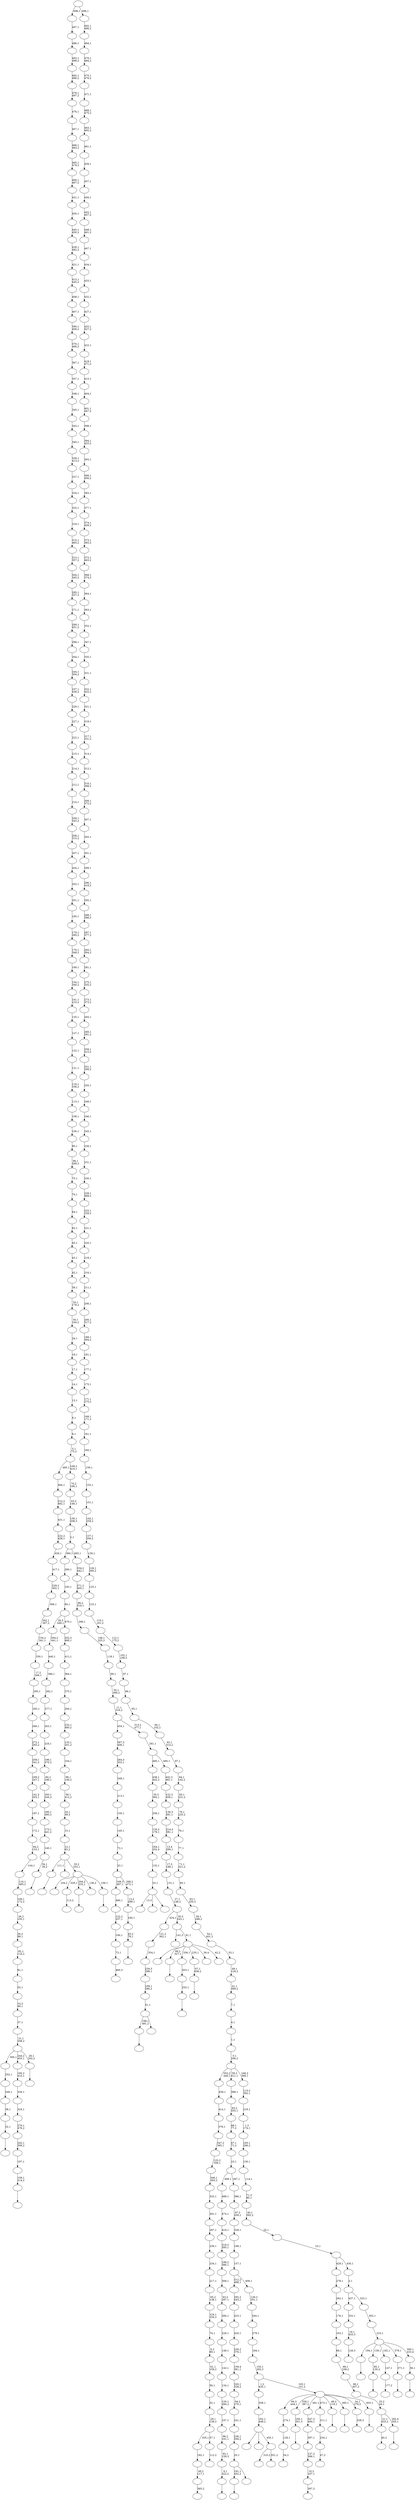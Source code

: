 digraph T {
	550 [label=""]
	549 [label=""]
	548 [label=""]
	547 [label=""]
	546 [label=""]
	545 [label=""]
	544 [label=""]
	543 [label=""]
	542 [label=""]
	541 [label=""]
	540 [label=""]
	539 [label=""]
	538 [label=""]
	537 [label=""]
	536 [label=""]
	535 [label=""]
	534 [label=""]
	533 [label=""]
	532 [label=""]
	531 [label=""]
	530 [label=""]
	529 [label=""]
	528 [label=""]
	527 [label=""]
	526 [label=""]
	525 [label=""]
	524 [label=""]
	523 [label=""]
	522 [label=""]
	521 [label=""]
	520 [label=""]
	519 [label=""]
	518 [label=""]
	517 [label=""]
	516 [label=""]
	515 [label=""]
	514 [label=""]
	513 [label=""]
	512 [label=""]
	511 [label=""]
	510 [label=""]
	509 [label=""]
	508 [label=""]
	507 [label=""]
	506 [label=""]
	505 [label=""]
	504 [label=""]
	503 [label=""]
	502 [label=""]
	501 [label=""]
	500 [label=""]
	499 [label=""]
	498 [label=""]
	497 [label=""]
	496 [label=""]
	495 [label=""]
	494 [label=""]
	493 [label=""]
	492 [label=""]
	491 [label=""]
	490 [label=""]
	489 [label=""]
	488 [label=""]
	487 [label=""]
	486 [label=""]
	485 [label=""]
	484 [label=""]
	483 [label=""]
	482 [label=""]
	481 [label=""]
	480 [label=""]
	479 [label=""]
	478 [label=""]
	477 [label=""]
	476 [label=""]
	475 [label=""]
	474 [label=""]
	473 [label=""]
	472 [label=""]
	471 [label=""]
	470 [label=""]
	469 [label=""]
	468 [label=""]
	467 [label=""]
	466 [label=""]
	465 [label=""]
	464 [label=""]
	463 [label=""]
	462 [label=""]
	461 [label=""]
	460 [label=""]
	459 [label=""]
	458 [label=""]
	457 [label=""]
	456 [label=""]
	455 [label=""]
	454 [label=""]
	453 [label=""]
	452 [label=""]
	451 [label=""]
	450 [label=""]
	449 [label=""]
	448 [label=""]
	447 [label=""]
	446 [label=""]
	445 [label=""]
	444 [label=""]
	443 [label=""]
	442 [label=""]
	441 [label=""]
	440 [label=""]
	439 [label=""]
	438 [label=""]
	437 [label=""]
	436 [label=""]
	435 [label=""]
	434 [label=""]
	433 [label=""]
	432 [label=""]
	431 [label=""]
	430 [label=""]
	429 [label=""]
	428 [label=""]
	427 [label=""]
	426 [label=""]
	425 [label=""]
	424 [label=""]
	423 [label=""]
	422 [label=""]
	421 [label=""]
	420 [label=""]
	419 [label=""]
	418 [label=""]
	417 [label=""]
	416 [label=""]
	415 [label=""]
	414 [label=""]
	413 [label=""]
	412 [label=""]
	411 [label=""]
	410 [label=""]
	409 [label=""]
	408 [label=""]
	407 [label=""]
	406 [label=""]
	405 [label=""]
	404 [label=""]
	403 [label=""]
	402 [label=""]
	401 [label=""]
	400 [label=""]
	399 [label=""]
	398 [label=""]
	397 [label=""]
	396 [label=""]
	395 [label=""]
	394 [label=""]
	393 [label=""]
	392 [label=""]
	391 [label=""]
	390 [label=""]
	389 [label=""]
	388 [label=""]
	387 [label=""]
	386 [label=""]
	385 [label=""]
	384 [label=""]
	383 [label=""]
	382 [label=""]
	381 [label=""]
	380 [label=""]
	379 [label=""]
	378 [label=""]
	377 [label=""]
	376 [label=""]
	375 [label=""]
	374 [label=""]
	373 [label=""]
	372 [label=""]
	371 [label=""]
	370 [label=""]
	369 [label=""]
	368 [label=""]
	367 [label=""]
	366 [label=""]
	365 [label=""]
	364 [label=""]
	363 [label=""]
	362 [label=""]
	361 [label=""]
	360 [label=""]
	359 [label=""]
	358 [label=""]
	357 [label=""]
	356 [label=""]
	355 [label=""]
	354 [label=""]
	353 [label=""]
	352 [label=""]
	351 [label=""]
	350 [label=""]
	349 [label=""]
	348 [label=""]
	347 [label=""]
	346 [label=""]
	345 [label=""]
	344 [label=""]
	343 [label=""]
	342 [label=""]
	341 [label=""]
	340 [label=""]
	339 [label=""]
	338 [label=""]
	337 [label=""]
	336 [label=""]
	335 [label=""]
	334 [label=""]
	333 [label=""]
	332 [label=""]
	331 [label=""]
	330 [label=""]
	329 [label=""]
	328 [label=""]
	327 [label=""]
	326 [label=""]
	325 [label=""]
	324 [label=""]
	323 [label=""]
	322 [label=""]
	321 [label=""]
	320 [label=""]
	319 [label=""]
	318 [label=""]
	317 [label=""]
	316 [label=""]
	315 [label=""]
	314 [label=""]
	313 [label=""]
	312 [label=""]
	311 [label=""]
	310 [label=""]
	309 [label=""]
	308 [label=""]
	307 [label=""]
	306 [label=""]
	305 [label=""]
	304 [label=""]
	303 [label=""]
	302 [label=""]
	301 [label=""]
	300 [label=""]
	299 [label=""]
	298 [label=""]
	297 [label=""]
	296 [label=""]
	295 [label=""]
	294 [label=""]
	293 [label=""]
	292 [label=""]
	291 [label=""]
	290 [label=""]
	289 [label=""]
	288 [label=""]
	287 [label=""]
	286 [label=""]
	285 [label=""]
	284 [label=""]
	283 [label=""]
	282 [label=""]
	281 [label=""]
	280 [label=""]
	279 [label=""]
	278 [label=""]
	277 [label=""]
	276 [label=""]
	275 [label=""]
	274 [label=""]
	273 [label=""]
	272 [label=""]
	271 [label=""]
	270 [label=""]
	269 [label=""]
	268 [label=""]
	267 [label=""]
	266 [label=""]
	265 [label=""]
	264 [label=""]
	263 [label=""]
	262 [label=""]
	261 [label=""]
	260 [label=""]
	259 [label=""]
	258 [label=""]
	257 [label=""]
	256 [label=""]
	255 [label=""]
	254 [label=""]
	253 [label=""]
	252 [label=""]
	251 [label=""]
	250 [label=""]
	249 [label=""]
	248 [label=""]
	247 [label=""]
	246 [label=""]
	245 [label=""]
	244 [label=""]
	243 [label=""]
	242 [label=""]
	241 [label=""]
	240 [label=""]
	239 [label=""]
	238 [label=""]
	237 [label=""]
	236 [label=""]
	235 [label=""]
	234 [label=""]
	233 [label=""]
	232 [label=""]
	231 [label=""]
	230 [label=""]
	229 [label=""]
	228 [label=""]
	227 [label=""]
	226 [label=""]
	225 [label=""]
	224 [label=""]
	223 [label=""]
	222 [label=""]
	221 [label=""]
	220 [label=""]
	219 [label=""]
	218 [label=""]
	217 [label=""]
	216 [label=""]
	215 [label=""]
	214 [label=""]
	213 [label=""]
	212 [label=""]
	211 [label=""]
	210 [label=""]
	209 [label=""]
	208 [label=""]
	207 [label=""]
	206 [label=""]
	205 [label=""]
	204 [label=""]
	203 [label=""]
	202 [label=""]
	201 [label=""]
	200 [label=""]
	199 [label=""]
	198 [label=""]
	197 [label=""]
	196 [label=""]
	195 [label=""]
	194 [label=""]
	193 [label=""]
	192 [label=""]
	191 [label=""]
	190 [label=""]
	189 [label=""]
	188 [label=""]
	187 [label=""]
	186 [label=""]
	185 [label=""]
	184 [label=""]
	183 [label=""]
	182 [label=""]
	181 [label=""]
	180 [label=""]
	179 [label=""]
	178 [label=""]
	177 [label=""]
	176 [label=""]
	175 [label=""]
	174 [label=""]
	173 [label=""]
	172 [label=""]
	171 [label=""]
	170 [label=""]
	169 [label=""]
	168 [label=""]
	167 [label=""]
	166 [label=""]
	165 [label=""]
	164 [label=""]
	163 [label=""]
	162 [label=""]
	161 [label=""]
	160 [label=""]
	159 [label=""]
	158 [label=""]
	157 [label=""]
	156 [label=""]
	155 [label=""]
	154 [label=""]
	153 [label=""]
	152 [label=""]
	151 [label=""]
	150 [label=""]
	149 [label=""]
	148 [label=""]
	147 [label=""]
	146 [label=""]
	145 [label=""]
	144 [label=""]
	143 [label=""]
	142 [label=""]
	141 [label=""]
	140 [label=""]
	139 [label=""]
	138 [label=""]
	137 [label=""]
	136 [label=""]
	135 [label=""]
	134 [label=""]
	133 [label=""]
	132 [label=""]
	131 [label=""]
	130 [label=""]
	129 [label=""]
	128 [label=""]
	127 [label=""]
	126 [label=""]
	125 [label=""]
	124 [label=""]
	123 [label=""]
	122 [label=""]
	121 [label=""]
	120 [label=""]
	119 [label=""]
	118 [label=""]
	117 [label=""]
	116 [label=""]
	115 [label=""]
	114 [label=""]
	113 [label=""]
	112 [label=""]
	111 [label=""]
	110 [label=""]
	109 [label=""]
	108 [label=""]
	107 [label=""]
	106 [label=""]
	105 [label=""]
	104 [label=""]
	103 [label=""]
	102 [label=""]
	101 [label=""]
	100 [label=""]
	99 [label=""]
	98 [label=""]
	97 [label=""]
	96 [label=""]
	95 [label=""]
	94 [label=""]
	93 [label=""]
	92 [label=""]
	91 [label=""]
	90 [label=""]
	89 [label=""]
	88 [label=""]
	87 [label=""]
	86 [label=""]
	85 [label=""]
	84 [label=""]
	83 [label=""]
	82 [label=""]
	81 [label=""]
	80 [label=""]
	79 [label=""]
	78 [label=""]
	77 [label=""]
	76 [label=""]
	75 [label=""]
	74 [label=""]
	73 [label=""]
	72 [label=""]
	71 [label=""]
	70 [label=""]
	69 [label=""]
	68 [label=""]
	67 [label=""]
	66 [label=""]
	65 [label=""]
	64 [label=""]
	63 [label=""]
	62 [label=""]
	61 [label=""]
	60 [label=""]
	59 [label=""]
	58 [label=""]
	57 [label=""]
	56 [label=""]
	55 [label=""]
	54 [label=""]
	53 [label=""]
	52 [label=""]
	51 [label=""]
	50 [label=""]
	49 [label=""]
	48 [label=""]
	47 [label=""]
	46 [label=""]
	45 [label=""]
	44 [label=""]
	43 [label=""]
	42 [label=""]
	41 [label=""]
	40 [label=""]
	39 [label=""]
	38 [label=""]
	37 [label=""]
	36 [label=""]
	35 [label=""]
	34 [label=""]
	33 [label=""]
	32 [label=""]
	31 [label=""]
	30 [label=""]
	29 [label=""]
	28 [label=""]
	27 [label=""]
	26 [label=""]
	25 [label=""]
	24 [label=""]
	23 [label=""]
	22 [label=""]
	21 [label=""]
	20 [label=""]
	19 [label=""]
	18 [label=""]
	17 [label=""]
	16 [label=""]
	15 [label=""]
	14 [label=""]
	13 [label=""]
	12 [label=""]
	11 [label=""]
	10 [label=""]
	9 [label=""]
	8 [label=""]
	7 [label=""]
	6 [label=""]
	5 [label=""]
	4 [label=""]
	3 [label=""]
	2 [label=""]
	1 [label=""]
	0 [label=""]
	547 -> 548 [label=""]
	544 -> 545 [label=""]
	542 -> 543 [label="460,3"]
	541 -> 542 [label="73,1"]
	540 -> 541 [label="190,1"]
	539 -> 540 [label="122,2\n257,1"]
	538 -> 539 [label="480,1"]
	536 -> 537 [label=""]
	535 -> 536 [label="32,1"]
	534 -> 535 [label="38,1"]
	533 -> 534 [label="249,1"]
	532 -> 533 [label="252,1"]
	530 -> 531 [label="40,2"]
	528 -> 529 [label=""]
	526 -> 527 [label="54,2"]
	525 -> 526 [label="128,1"]
	524 -> 525 [label="274,1"]
	522 -> 523 [label=""]
	520 -> 521 [label=""]
	519 -> 520 [label="195,1\n351,3"]
	516 -> 517 [label="113,2"]
	514 -> 515 [label="365,2"]
	513 -> 514 [label="49,2\n117,1"]
	512 -> 513 [label="182,1"]
	509 -> 510 [label="112,2"]
	508 -> 512 [label="205,1"]
	508 -> 509 [label="57,1"]
	507 -> 508 [label="29,1\n138,2"]
	506 -> 507 [label="52,1"]
	505 -> 506 [label="56,1"]
	504 -> 505 [label="61,1\n159,2"]
	503 -> 504 [label="0,2\n69,1"]
	502 -> 503 [label="74,1"]
	501 -> 502 [label="124,1\n234,2"]
	500 -> 501 [label="65,2\n138,1"]
	499 -> 500 [label="217,1"]
	498 -> 499 [label="234,1"]
	497 -> 498 [label="239,1"]
	496 -> 497 [label="267,1"]
	495 -> 496 [label="291,1"]
	494 -> 495 [label="333,1"]
	493 -> 494 [label="346,1\n363,2"]
	492 -> 493 [label="125,2\n356,1"]
	491 -> 492 [label="347,2\n365,1"]
	490 -> 491 [label="378,1"]
	489 -> 490 [label="414,1"]
	488 -> 489 [label="436,1"]
	486 -> 487 [label="397,2"]
	485 -> 486 [label="10,2\n167,1"]
	484 -> 485 [label="137,2\n366,1"]
	483 -> 484 [label="397,1"]
	482 -> 483 [label="347,3\n400,1"]
	480 -> 481 [label=""]
	478 -> 479 [label=""]
	476 -> 477 [label=""]
	475 -> 476 [label="45,2\n76,1"]
	474 -> 475 [label="240,1"]
	473 -> 474 [label="13,2\n289,1"]
	472 -> 538 [label="169,3\n487,1"]
	472 -> 473 [label="268,2\n472,1"]
	471 -> 472 [label="22,1"]
	470 -> 471 [label="72,1"]
	469 -> 470 [label="145,1"]
	468 -> 469 [label="150,1"]
	467 -> 468 [label="213,1"]
	466 -> 467 [label="349,1"]
	465 -> 466 [label="264,3\n353,1"]
	464 -> 465 [label="367,3\n406,1"]
	462 -> 463 [label=""]
	461 -> 462 [label="34,1\n39,2"]
	460 -> 461 [label="140,1"]
	459 -> 460 [label="173,1\n441,2"]
	458 -> 459 [label="180,1\n360,2"]
	457 -> 458 [label="183,1\n244,3"]
	456 -> 457 [label="60,2\n186,1"]
	455 -> 456 [label="196,1\n370,2"]
	454 -> 455 [label="224,1"]
	453 -> 454 [label="263,1"]
	452 -> 453 [label="277,1"]
	451 -> 452 [label="282,1"]
	450 -> 451 [label="396,1"]
	449 -> 450 [label="440,1"]
	448 -> 449 [label="264,2\n441,1"]
	446 -> 447 [label=""]
	445 -> 446 [label="85,1\n130,2"]
	442 -> 443 [label="47,2"]
	441 -> 442 [label="254,1"]
	440 -> 441 [label="311,1"]
	438 -> 439 [label=""]
	436 -> 522 [label="191,1\n452,2"]
	436 -> 437 [label=""]
	435 -> 436 [label="20,1"]
	434 -> 435 [label="236,1\n359,2"]
	433 -> 434 [label="241,1"]
	432 -> 433 [label="94,2\n270,1"]
	431 -> 432 [label="320,1\n328,2"]
	430 -> 431 [label="159,4\n361,1"]
	429 -> 430 [label="230,2\n376,1"]
	428 -> 429 [label="420,1"]
	427 -> 428 [label="423,1"]
	426 -> 427 [label="292,2\n443,1"]
	424 -> 425 [label=""]
	423 -> 424 [label="6,1\n322,2"]
	422 -> 423 [label="93,1\n159,3"]
	421 -> 422 [label="96,2\n101,1"]
	420 -> 421 [label="107,1"]
	419 -> 420 [label="120,1\n284,2"]
	418 -> 419 [label="134,1"]
	417 -> 418 [label="143,1"]
	416 -> 417 [label="149,1"]
	415 -> 416 [label="226,1"]
	414 -> 415 [label="284,1"]
	413 -> 414 [label="63,2\n297,1"]
	412 -> 413 [label="308,1"]
	411 -> 412 [label="189,2\n380,1"]
	410 -> 411 [label="319,2\n395,1"]
	409 -> 410 [label="419,1"]
	408 -> 409 [label="474,1"]
	407 -> 408 [label="489,1"]
	405 -> 546 [label="13,3"]
	405 -> 511 [label=""]
	405 -> 406 [label=""]
	404 -> 405 [label="33,1"]
	403 -> 404 [label="132,1"]
	402 -> 403 [label="164,1\n202,4"]
	401 -> 402 [label="135,2\n178,1"]
	400 -> 401 [label="256,1"]
	399 -> 400 [label="35,3\n382,1"]
	398 -> 399 [label="438,1\n442,2"]
	394 -> 544 [label="198,1\n481,2"]
	394 -> 395 [label=""]
	393 -> 394 [label="51,1"]
	392 -> 393 [label="109,1\n290,2"]
	391 -> 392 [label="229,3\n298,1"]
	390 -> 391 [label="354,1"]
	389 -> 390 [label="121,2\n362,1"]
	386 -> 387 [label=""]
	385 -> 386 [label="158,1\n214,2"]
	384 -> 385 [label="197,1"]
	383 -> 384 [label="242,1\n306,2"]
	382 -> 383 [label="276,1\n476,2"]
	381 -> 382 [label="324,1"]
	380 -> 381 [label="326,1"]
	379 -> 380 [label="185,2\n410,1"]
	377 -> 378 [label="126,3"]
	376 -> 377 [label="19,1\n433,3"]
	375 -> 376 [label="332,1"]
	373 -> 374 [label="177,2"]
	372 -> 373 [label="147,1"]
	370 -> 371 [label=""]
	369 -> 370 [label="371,1"]
	367 -> 550 [label="310,2"]
	367 -> 368 [label="351,2"]
	366 -> 444 [label=""]
	366 -> 397 [label=""]
	366 -> 367 [label="455,1"]
	365 -> 366 [label="162,1\n448,2"]
	364 -> 365 [label="358,1"]
	362 -> 363 [label=""]
	360 -> 361 [label=""]
	359 -> 360 [label="255,1"]
	358 -> 359 [label="303,1"]
	356 -> 357 [label=""]
	355 -> 530 [label="21,1\n433,2"]
	355 -> 356 [label="292,4\n350,1"]
	354 -> 355 [label="25,2\n44,1"]
	353 -> 354 [label="66,1\n307,2"]
	352 -> 353 [label="68,1\n238,2"]
	351 -> 352 [label="89,1"]
	350 -> 351 [label="163,1"]
	349 -> 350 [label="176,1"]
	348 -> 349 [label="262,1"]
	347 -> 348 [label="278,1"]
	345 -> 346 [label=""]
	344 -> 532 [label="494,1"]
	344 -> 379 [label="244,2\n453,1"]
	344 -> 345 [label="28,1\n202,2"]
	343 -> 344 [label="31,1\n208,2"]
	342 -> 343 [label="37,1"]
	341 -> 342 [label="14,2\n46,1"]
	340 -> 341 [label="55,1"]
	339 -> 340 [label="81,1"]
	338 -> 339 [label="82,1\n116,2"]
	337 -> 338 [label="30,2\n88,1"]
	336 -> 337 [label="26,2\n105,1"]
	335 -> 336 [label="106,1\n172,2"]
	334 -> 335 [label="110,1\n485,2"]
	333 -> 334 [label="144,1"]
	332 -> 333 [label="64,2\n153,1"]
	331 -> 332 [label="172,1"]
	330 -> 331 [label="187,1"]
	329 -> 330 [label="141,2\n203,1"]
	328 -> 329 [label="169,2\n247,1"]
	327 -> 328 [label="258,1\n341,2"]
	326 -> 327 [label="272,1\n293,2"]
	325 -> 326 [label="286,1"]
	324 -> 325 [label="293,1"]
	323 -> 324 [label="295,1"]
	322 -> 323 [label="17,2\n306,1"]
	321 -> 322 [label="330,1"]
	320 -> 321 [label="154,2\n341,1"]
	319 -> 320 [label="342,1\n367,2"]
	318 -> 319 [label="369,1"]
	317 -> 318 [label="229,2\n402,1"]
	316 -> 317 [label="417,1"]
	315 -> 316 [label="426,1"]
	314 -> 315 [label="222,2\n428,1"]
	313 -> 314 [label="431,1"]
	312 -> 313 [label="212,2\n462,1"]
	311 -> 312 [label="464,1"]
	309 -> 310 [label="328,3"]
	307 -> 308 [label=""]
	306 -> 518 [label="104,2"]
	306 -> 516 [label="329,1"]
	306 -> 480 [label="204,2\n232,1"]
	306 -> 396 [label="136,2"]
	306 -> 307 [label="156,1"]
	305 -> 478 [label="111,1"]
	305 -> 388 [label=""]
	305 -> 306 [label="35,2\n253,1"]
	304 -> 305 [label="12,1\n62,2"]
	303 -> 304 [label="15,1"]
	302 -> 303 [label="16,1\n39,3"]
	301 -> 302 [label="58,1\n412,2"]
	300 -> 301 [label="98,1\n146,2"]
	299 -> 300 [label="104,1"]
	298 -> 299 [label="133,1\n201,2"]
	297 -> 298 [label="233,1\n460,2"]
	296 -> 297 [label="294,1"]
	295 -> 296 [label="375,1"]
	294 -> 295 [label="384,1"]
	293 -> 294 [label="412,1"]
	292 -> 293 [label="202,3\n469,1"]
	291 -> 448 [label="26,3\n446,1"]
	291 -> 292 [label="470,1"]
	290 -> 291 [label="60,1"]
	289 -> 290 [label="193,1"]
	288 -> 289 [label="280,1"]
	286 -> 287 [label=""]
	285 -> 286 [label="67,1\n458,2"]
	283 -> 284 [label=""]
	282 -> 524 [label="94,3\n444,1"]
	282 -> 519 [label="339,1\n387,2"]
	282 -> 482 [label="491,1"]
	282 -> 440 [label="473,1"]
	282 -> 438 [label="48,2\n119,1"]
	282 -> 362 [label="385,1"]
	282 -> 309 [label="24,1\n279,2"]
	282 -> 283 [label="403,1"]
	281 -> 364 [label="1,2\n435,1"]
	281 -> 282 [label="103,1\n151,2"]
	280 -> 281 [label="155,1\n292,3"]
	279 -> 280 [label="184,1"]
	278 -> 279 [label="279,1"]
	277 -> 278 [label="344,1"]
	276 -> 277 [label="126,2\n351,1"]
	275 -> 426 [label="312,2\n488,1"]
	275 -> 276 [label="409,1"]
	274 -> 275 [label="157,1"]
	273 -> 274 [label="199,1"]
	272 -> 273 [label="328,1"]
	271 -> 272 [label="97,2\n359,1"]
	270 -> 271 [label="386,1"]
	269 -> 407 [label="499,1"]
	269 -> 270 [label="387,1"]
	268 -> 269 [label="10,1"]
	267 -> 268 [label="47,1\n71,2"]
	266 -> 267 [label="48,1\n77,2"]
	265 -> 266 [label="83,2\n355,1"]
	264 -> 265 [label="388,1"]
	260 -> 549 [label=""]
	260 -> 528 [label="99,2\n327,1"]
	260 -> 358 [label="336,1"]
	260 -> 285 [label="235,1"]
	260 -> 263 [label="39,4"]
	260 -> 261 [label="42,2"]
	259 -> 262 [label="141,3"]
	259 -> 260 [label="91,1"]
	258 -> 389 [label="424,1"]
	258 -> 259 [label="30,3\n243,1"]
	257 -> 258 [label="27,1\n148,2"]
	256 -> 257 [label="131,1"]
	255 -> 256 [label="17,3\n188,1"]
	254 -> 255 [label="13,4\n290,1"]
	253 -> 254 [label="214,3\n381,1"]
	252 -> 253 [label="136,3\n391,1"]
	251 -> 252 [label="122,3\n458,1"]
	250 -> 251 [label="442,3\n481,1"]
	249 -> 398 [label="495,1"]
	249 -> 250 [label="490,1"]
	248 -> 249 [label="261,1"]
	247 -> 464 [label="454,1"]
	247 -> 248 [label="313,2\n477,1"]
	246 -> 247 [label="11,1\n316,2"]
	245 -> 246 [label="50,1\n266,2"]
	244 -> 245 [label="99,1"]
	243 -> 244 [label="118,1"]
	242 -> 243 [label="148,1\n325,2"]
	241 -> 242 [label="266,1"]
	240 -> 241 [label="86,2\n316,1"]
	239 -> 240 [label="271,2\n405,1"]
	238 -> 239 [label="334,2\n442,1"]
	237 -> 288 [label="360,1"]
	237 -> 238 [label="493,1"]
	236 -> 237 [label="2,1"]
	235 -> 236 [label="136,1\n208,3"]
	234 -> 235 [label="43,2\n146,1"]
	233 -> 234 [label="70,2\n166,1"]
	232 -> 311 [label="485,1"]
	232 -> 233 [label="108,2\n416,1"]
	231 -> 232 [label="5,1\n75,2"]
	230 -> 231 [label="8,1"]
	229 -> 230 [label="9,1"]
	228 -> 229 [label="13,1"]
	227 -> 228 [label="14,1"]
	226 -> 227 [label="17,1"]
	225 -> 226 [label="18,1"]
	224 -> 225 [label="26,1"]
	223 -> 224 [label="30,1\n100,2"]
	222 -> 223 [label="35,1\n179,2"]
	221 -> 222 [label="39,1"]
	220 -> 221 [label="42,1"]
	219 -> 220 [label="43,1"]
	218 -> 219 [label="45,1"]
	217 -> 218 [label="62,1"]
	216 -> 217 [label="64,1"]
	215 -> 216 [label="70,1"]
	214 -> 215 [label="75,1"]
	213 -> 214 [label="86,1\n269,2"]
	212 -> 213 [label="90,1"]
	211 -> 212 [label="100,1"]
	210 -> 211 [label="108,1"]
	209 -> 210 [label="113,1"]
	208 -> 209 [label="116,1\n338,2"]
	207 -> 208 [label="121,1"]
	206 -> 207 [label="122,1"]
	205 -> 206 [label="127,1"]
	204 -> 205 [label="135,1"]
	203 -> 204 [label="141,1\n210,2"]
	202 -> 203 [label="154,1\n340,2"]
	201 -> 202 [label="169,1"]
	200 -> 201 [label="170,1\n348,2"]
	199 -> 200 [label="179,1\n285,2"]
	198 -> 199 [label="185,1"]
	197 -> 198 [label="201,1"]
	196 -> 197 [label="202,1"]
	195 -> 196 [label="204,1"]
	194 -> 195 [label="207,1"]
	193 -> 194 [label="208,1\n315,2"]
	192 -> 193 [label="209,1\n343,2"]
	191 -> 192 [label="210,1"]
	190 -> 191 [label="212,1"]
	189 -> 190 [label="214,1"]
	188 -> 189 [label="215,1"]
	187 -> 188 [label="222,1"]
	186 -> 187 [label="227,1"]
	185 -> 186 [label="229,1"]
	184 -> 185 [label="237,1\n439,2"]
	183 -> 184 [label="244,1\n304,2"]
	182 -> 183 [label="264,1"]
	181 -> 182 [label="268,1"]
	180 -> 181 [label="269,1\n451,2"]
	179 -> 180 [label="271,1"]
	178 -> 179 [label="285,1\n337,2"]
	177 -> 178 [label="304,1\n345,2"]
	176 -> 177 [label="313,1\n357,2"]
	175 -> 176 [label="315,1\n465,2"]
	174 -> 175 [label="318,1"]
	173 -> 174 [label="325,1"]
	172 -> 173 [label="334,1"]
	171 -> 172 [label="337,1"]
	170 -> 171 [label="338,1\n413,2"]
	169 -> 170 [label="340,1"]
	168 -> 169 [label="343,1"]
	167 -> 168 [label="345,1"]
	166 -> 167 [label="348,1"]
	165 -> 166 [label="357,1"]
	164 -> 165 [label="367,1"]
	163 -> 164 [label="370,1\n466,2"]
	162 -> 163 [label="390,1\n408,2"]
	161 -> 162 [label="407,1"]
	160 -> 161 [label="408,1"]
	159 -> 160 [label="413,1\n445,2"]
	158 -> 159 [label="421,1"]
	157 -> 158 [label="439,1\n482,2"]
	156 -> 157 [label="445,1\n450,2"]
	155 -> 156 [label="450,1"]
	154 -> 155 [label="451,1"]
	153 -> 154 [label="460,1\n467,2"]
	152 -> 153 [label="465,1\n478,2"]
	151 -> 152 [label="466,1\n483,2"]
	150 -> 151 [label="467,1"]
	149 -> 150 [label="476,1"]
	148 -> 149 [label="478,1\n497,2"]
	147 -> 148 [label="482,1\n486,2"]
	146 -> 147 [label="483,1\n498,2"]
	145 -> 146 [label="486,1"]
	144 -> 145 [label="497,1"]
	142 -> 143 [label=""]
	141 -> 142 [label="36,1"]
	140 -> 547 [label="194,1"]
	140 -> 445 [label="139,1"]
	140 -> 372 [label="192,1"]
	140 -> 369 [label="379,1"]
	140 -> 141 [label="300,1\n433,4"]
	139 -> 140 [label="223,1"]
	138 -> 139 [label="302,1"]
	137 -> 375 [label="437,1"]
	137 -> 138 [label="323,1"]
	136 -> 137 [label="3,1"]
	135 -> 347 [label="429,1"]
	135 -> 136 [label="430,1"]
	134 -> 135 [label="23,1"]
	133 -> 134 [label="25,1"]
	132 -> 133 [label="40,1\n392,2"]
	131 -> 132 [label="71,3\n80,1"]
	130 -> 131 [label="114,1"]
	129 -> 130 [label="130,1"]
	128 -> 129 [label="165,1\n296,2"]
	127 -> 128 [label="1,3\n174,1"]
	126 -> 127 [label="219,1"]
	125 -> 126 [label="115,2\n392,1"]
	124 -> 488 [label="352,2\n449,1"]
	124 -> 264 [label="59,2\n411,1"]
	124 -> 125 [label="246,2\n399,1"]
	123 -> 124 [label="0,1\n206,2"]
	122 -> 123 [label="1,1"]
	121 -> 122 [label="4,1"]
	120 -> 121 [label="7,1"]
	119 -> 120 [label="41,1\n389,2"]
	118 -> 119 [label="49,1\n129,2"]
	117 -> 118 [label="53,1"]
	116 -> 117 [label="54,1\n401,2"]
	115 -> 116 [label="59,1\n288,2"]
	114 -> 115 [label="63,1\n250,2"]
	113 -> 114 [label="65,1"]
	112 -> 113 [label="71,1\n221,2"]
	111 -> 112 [label="77,1"]
	110 -> 111 [label="78,1"]
	109 -> 110 [label="79,1\n225,2"]
	108 -> 109 [label="83,1\n231,2"]
	107 -> 108 [label="84,1\n142,2"]
	106 -> 107 [label="87,1"]
	105 -> 106 [label="92,1\n314,2"]
	104 -> 105 [label="94,1\n102,2"]
	103 -> 104 [label="95,1"]
	102 -> 103 [label="96,1"]
	101 -> 102 [label="97,1"]
	100 -> 101 [label="102,1\n168,2"]
	99 -> 100 [label="112,1\n175,2"]
	98 -> 99 [label="115,1\n161,2"]
	97 -> 98 [label="123,1"]
	96 -> 97 [label="125,1"]
	95 -> 96 [label="126,1\n260,2"]
	94 -> 95 [label="129,1"]
	93 -> 94 [label="137,1\n200,2"]
	92 -> 93 [label="142,1\n259,2"]
	91 -> 92 [label="151,1"]
	90 -> 91 [label="152,1"]
	89 -> 90 [label="159,1"]
	88 -> 89 [label="160,1"]
	87 -> 88 [label="161,1"]
	86 -> 87 [label="168,1\n171,2"]
	85 -> 86 [label="171,1\n275,2"]
	84 -> 85 [label="175,1"]
	83 -> 84 [label="177,1"]
	82 -> 83 [label="181,1"]
	81 -> 82 [label="189,1\n394,2"]
	80 -> 81 [label="200,1\n317,2"]
	79 -> 80 [label="206,1"]
	78 -> 79 [label="211,1"]
	77 -> 78 [label="216,1"]
	76 -> 77 [label="218,1"]
	75 -> 76 [label="220,1"]
	74 -> 75 [label="221,1"]
	73 -> 74 [label="225,1\n228,2"]
	72 -> 73 [label="228,1\n468,2"]
	71 -> 72 [label="230,1"]
	70 -> 71 [label="231,1"]
	69 -> 70 [label="238,1"]
	68 -> 69 [label="245,1"]
	67 -> 68 [label="246,1"]
	66 -> 67 [label="248,1"]
	65 -> 66 [label="250,1"]
	64 -> 65 [label="251,1\n299,2"]
	63 -> 64 [label="259,1\n415,2"]
	62 -> 63 [label="260,1\n281,2"]
	61 -> 62 [label="265,1"]
	60 -> 61 [label="273,1\n373,2"]
	59 -> 60 [label="275,1\n335,2"]
	58 -> 59 [label="281,1"]
	57 -> 58 [label="283,1\n364,2"]
	56 -> 57 [label="287,1\n377,2"]
	55 -> 56 [label="288,1\n398,2"]
	54 -> 55 [label="292,1"]
	53 -> 54 [label="296,1\n418,2"]
	52 -> 53 [label="299,1"]
	51 -> 52 [label="301,1"]
	50 -> 51 [label="305,1"]
	49 -> 50 [label="307,1"]
	48 -> 49 [label="309,1\n372,2"]
	47 -> 48 [label="310,1\n368,2"]
	46 -> 47 [label="312,1"]
	45 -> 46 [label="314,1"]
	44 -> 45 [label="317,1\n331,2"]
	43 -> 44 [label="319,1"]
	42 -> 43 [label="321,1"]
	41 -> 42 [label="322,1\n422,2"]
	40 -> 41 [label="331,1"]
	39 -> 40 [label="335,1"]
	38 -> 39 [label="347,1"]
	37 -> 38 [label="352,1"]
	36 -> 37 [label="363,1"]
	35 -> 36 [label="364,1"]
	34 -> 35 [label="368,1\n374,2"]
	33 -> 34 [label="372,1\n463,2"]
	32 -> 33 [label="373,1\n383,2"]
	31 -> 32 [label="374,1\n459,2"]
	30 -> 31 [label="377,1"]
	29 -> 30 [label="383,1"]
	28 -> 29 [label="389,1\n456,2"]
	27 -> 28 [label="393,1"]
	26 -> 27 [label="394,1\n425,2"]
	25 -> 26 [label="398,1"]
	24 -> 25 [label="401,1\n447,2"]
	23 -> 24 [label="404,1"]
	22 -> 23 [label="415,1"]
	21 -> 22 [label="418,1\n471,2"]
	20 -> 21 [label="422,1"]
	19 -> 20 [label="425,1\n427,2"]
	18 -> 19 [label="427,1"]
	17 -> 18 [label="432,1"]
	16 -> 17 [label="433,1"]
	15 -> 16 [label="434,1"]
	14 -> 15 [label="447,1"]
	13 -> 14 [label="448,1\n461,2"]
	12 -> 13 [label="452,1\n457,2"]
	11 -> 12 [label="456,1"]
	10 -> 11 [label="457,1"]
	9 -> 10 [label="459,1"]
	8 -> 9 [label="461,1"]
	7 -> 8 [label="463,1\n492,2"]
	6 -> 7 [label="468,1\n475,2"]
	5 -> 6 [label="471,1"]
	4 -> 5 [label="475,1\n479,2"]
	3 -> 4 [label="479,1\n484,2"]
	2 -> 3 [label="484,1"]
	1 -> 2 [label="492,1\n496,2"]
	0 -> 144 [label="498,1"]
	0 -> 1 [label="496,1"]
}
